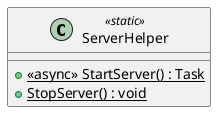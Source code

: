 @startuml
class ServerHelper <<static>> {
    + {static} <<async>> StartServer() : Task
    + {static} StopServer() : void
}
@enduml
